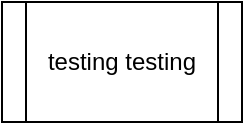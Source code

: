 <mxfile version="12.8.6" type="github">
  <diagram id="rv8CspFrEfbUWl3uyf4T" name="Page-1">
    <mxGraphModel dx="744" dy="529" grid="1" gridSize="10" guides="1" tooltips="1" connect="1" arrows="1" fold="1" page="1" pageScale="1" pageWidth="850" pageHeight="1100" math="0" shadow="0">
      <root>
        <mxCell id="0" />
        <mxCell id="1" parent="0" />
        <mxCell id="JumQylRUW_-MoyGb5o5w-1" value="testing testing" style="shape=process;whiteSpace=wrap;html=1;backgroundOutline=1;" vertex="1" parent="1">
          <mxGeometry x="320" y="240" width="120" height="60" as="geometry" />
        </mxCell>
      </root>
    </mxGraphModel>
  </diagram>
</mxfile>
